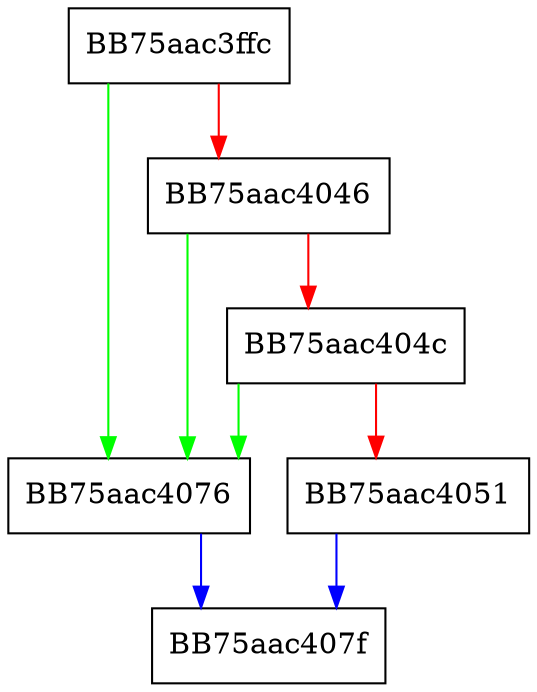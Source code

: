 digraph build {
  node [shape="box"];
  graph [splines=ortho];
  BB75aac3ffc -> BB75aac4076 [color="green"];
  BB75aac3ffc -> BB75aac4046 [color="red"];
  BB75aac4046 -> BB75aac4076 [color="green"];
  BB75aac4046 -> BB75aac404c [color="red"];
  BB75aac404c -> BB75aac4076 [color="green"];
  BB75aac404c -> BB75aac4051 [color="red"];
  BB75aac4051 -> BB75aac407f [color="blue"];
  BB75aac4076 -> BB75aac407f [color="blue"];
}